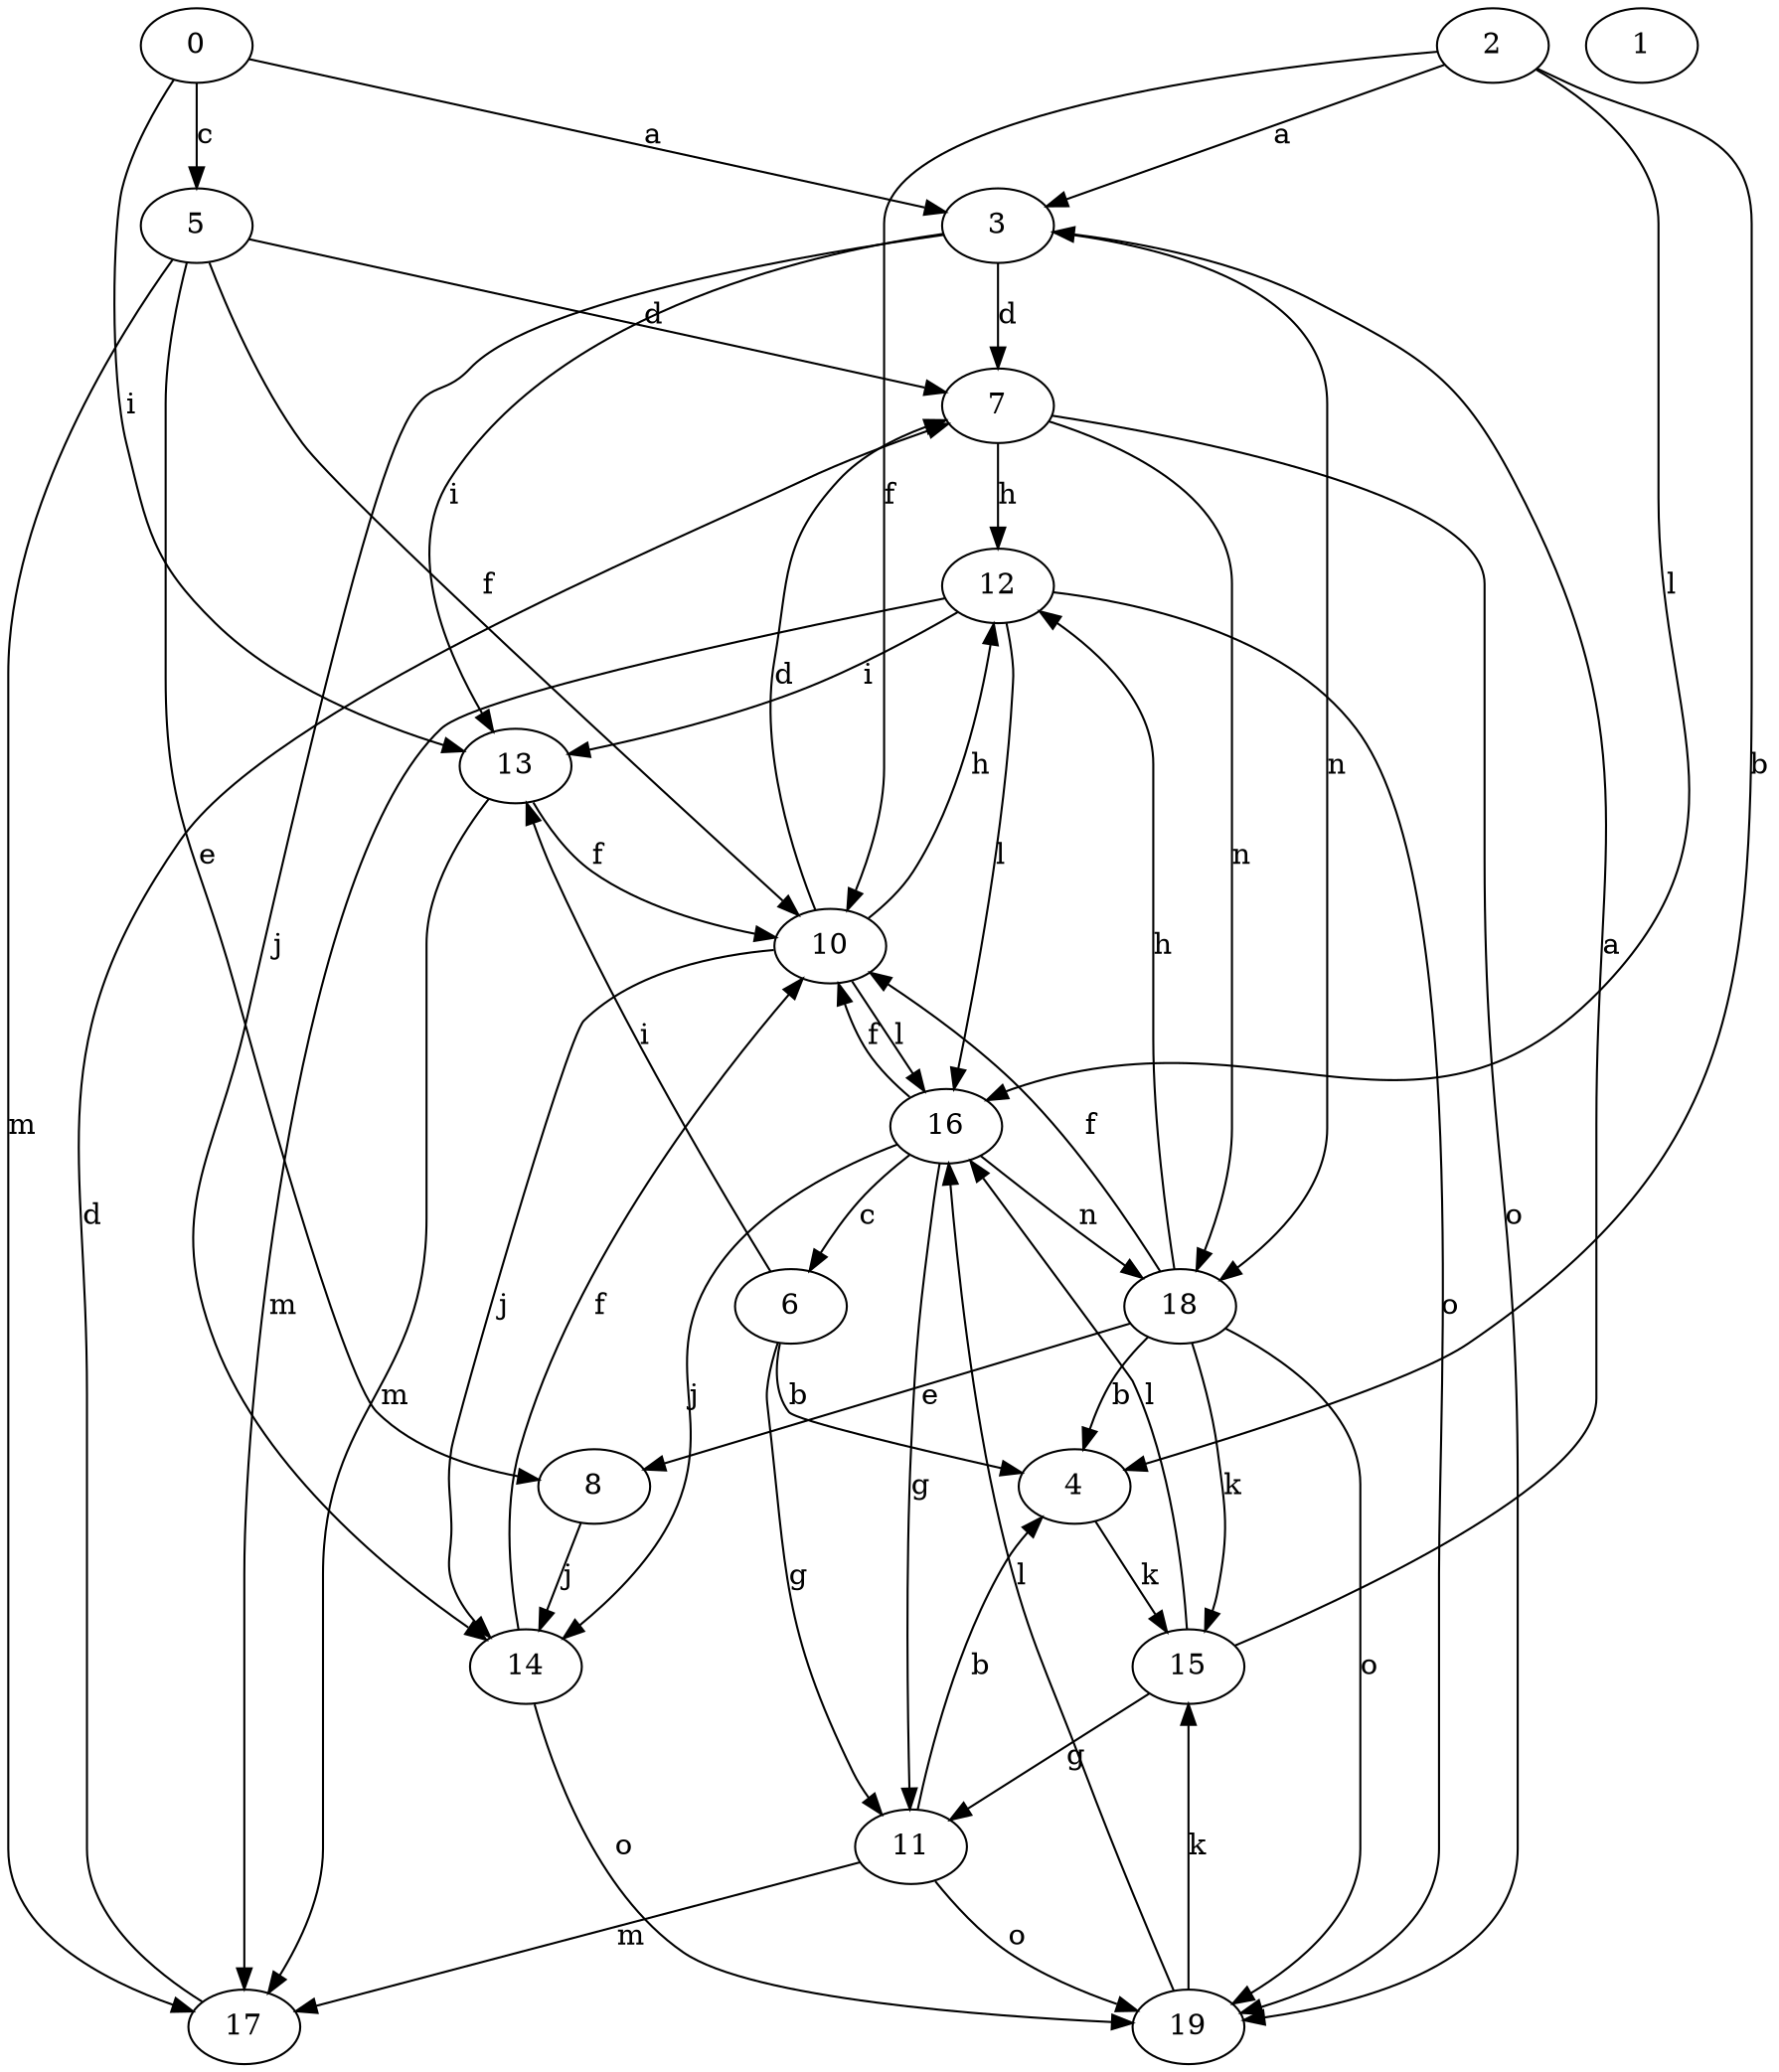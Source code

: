 strict digraph  {
2;
3;
4;
5;
6;
7;
8;
0;
10;
11;
12;
13;
14;
15;
16;
17;
18;
1;
19;
2 -> 3  [label=a];
2 -> 4  [label=b];
2 -> 10  [label=f];
2 -> 16  [label=l];
3 -> 7  [label=d];
3 -> 13  [label=i];
3 -> 14  [label=j];
3 -> 18  [label=n];
4 -> 15  [label=k];
5 -> 7  [label=d];
5 -> 8  [label=e];
5 -> 10  [label=f];
5 -> 17  [label=m];
6 -> 4  [label=b];
6 -> 11  [label=g];
6 -> 13  [label=i];
7 -> 12  [label=h];
7 -> 18  [label=n];
7 -> 19  [label=o];
8 -> 14  [label=j];
0 -> 3  [label=a];
0 -> 5  [label=c];
0 -> 13  [label=i];
10 -> 7  [label=d];
10 -> 12  [label=h];
10 -> 14  [label=j];
10 -> 16  [label=l];
11 -> 4  [label=b];
11 -> 17  [label=m];
11 -> 19  [label=o];
12 -> 13  [label=i];
12 -> 16  [label=l];
12 -> 17  [label=m];
12 -> 19  [label=o];
13 -> 10  [label=f];
13 -> 17  [label=m];
14 -> 10  [label=f];
14 -> 19  [label=o];
15 -> 3  [label=a];
15 -> 11  [label=g];
15 -> 16  [label=l];
16 -> 6  [label=c];
16 -> 10  [label=f];
16 -> 11  [label=g];
16 -> 14  [label=j];
16 -> 18  [label=n];
17 -> 7  [label=d];
18 -> 4  [label=b];
18 -> 8  [label=e];
18 -> 10  [label=f];
18 -> 12  [label=h];
18 -> 15  [label=k];
18 -> 19  [label=o];
19 -> 15  [label=k];
19 -> 16  [label=l];
}
